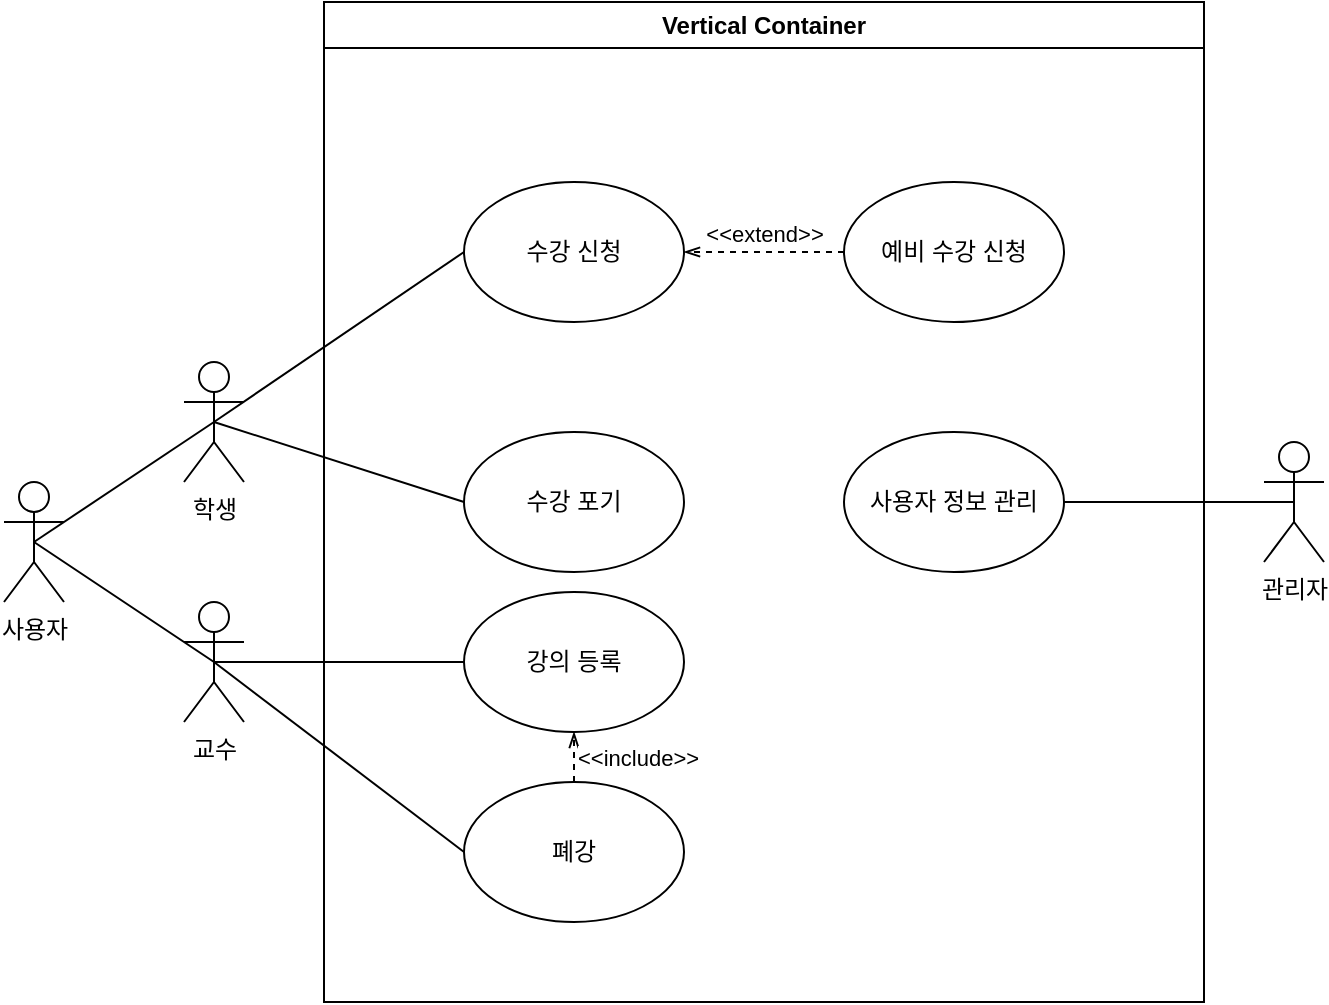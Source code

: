 <mxfile version="24.2.1" type="github" pages="2">
  <diagram name="학사행정" id="ZEE0i1Ux84FTqZR3u32u">
    <mxGraphModel dx="1050" dy="1691" grid="1" gridSize="10" guides="1" tooltips="1" connect="1" arrows="1" fold="1" page="1" pageScale="1" pageWidth="827" pageHeight="1169" math="0" shadow="0">
      <root>
        <mxCell id="sd917GmyHaw5Ky-GFF-c-0" />
        <mxCell id="sd917GmyHaw5Ky-GFF-c-1" parent="sd917GmyHaw5Ky-GFF-c-0" />
        <mxCell id="GY1rYmlb1BEKfeuQ4TN2-12" style="edgeStyle=none;rounded=0;orthogonalLoop=1;jettySize=auto;html=1;exitX=0.5;exitY=0.5;exitDx=0;exitDy=0;exitPerimeter=0;entryX=0;entryY=0.5;entryDx=0;entryDy=0;strokeColor=default;align=center;verticalAlign=middle;fontFamily=Helvetica;fontSize=11;fontColor=default;labelBackgroundColor=default;endArrow=none;endFill=0;" edge="1" parent="sd917GmyHaw5Ky-GFF-c-1" source="sd917GmyHaw5Ky-GFF-c-2" target="GY1rYmlb1BEKfeuQ4TN2-1">
          <mxGeometry relative="1" as="geometry" />
        </mxCell>
        <mxCell id="GY1rYmlb1BEKfeuQ4TN2-13" style="edgeStyle=none;rounded=0;orthogonalLoop=1;jettySize=auto;html=1;exitX=0.5;exitY=0.5;exitDx=0;exitDy=0;exitPerimeter=0;entryX=0;entryY=0.5;entryDx=0;entryDy=0;strokeColor=default;align=center;verticalAlign=middle;fontFamily=Helvetica;fontSize=11;fontColor=default;labelBackgroundColor=default;endArrow=none;endFill=0;" edge="1" parent="sd917GmyHaw5Ky-GFF-c-1" source="sd917GmyHaw5Ky-GFF-c-2" target="GY1rYmlb1BEKfeuQ4TN2-8">
          <mxGeometry relative="1" as="geometry" />
        </mxCell>
        <mxCell id="sd917GmyHaw5Ky-GFF-c-2" value="학생" style="shape=umlActor;verticalLabelPosition=bottom;verticalAlign=top;html=1;outlineConnect=0;" vertex="1" parent="sd917GmyHaw5Ky-GFF-c-1">
          <mxGeometry x="130" y="120" width="30" height="60" as="geometry" />
        </mxCell>
        <mxCell id="GY1rYmlb1BEKfeuQ4TN2-11" style="rounded=0;orthogonalLoop=1;jettySize=auto;html=1;exitX=0.5;exitY=0.5;exitDx=0;exitDy=0;exitPerimeter=0;endArrow=none;endFill=0;" edge="1" parent="sd917GmyHaw5Ky-GFF-c-1" source="sd917GmyHaw5Ky-GFF-c-3" target="GY1rYmlb1BEKfeuQ4TN2-9">
          <mxGeometry relative="1" as="geometry" />
        </mxCell>
        <mxCell id="XXzRuy3BBjvEsxYM2UIB-2" style="edgeStyle=none;rounded=0;orthogonalLoop=1;jettySize=auto;html=1;exitX=0.5;exitY=0.5;exitDx=0;exitDy=0;exitPerimeter=0;entryX=0;entryY=0.5;entryDx=0;entryDy=0;strokeColor=default;align=center;verticalAlign=middle;fontFamily=Helvetica;fontSize=11;fontColor=default;labelBackgroundColor=default;endArrow=none;endFill=0;" edge="1" parent="sd917GmyHaw5Ky-GFF-c-1" source="sd917GmyHaw5Ky-GFF-c-3" target="XXzRuy3BBjvEsxYM2UIB-0">
          <mxGeometry relative="1" as="geometry" />
        </mxCell>
        <mxCell id="sd917GmyHaw5Ky-GFF-c-3" value="교수" style="shape=umlActor;verticalLabelPosition=bottom;verticalAlign=top;html=1;outlineConnect=0;" vertex="1" parent="sd917GmyHaw5Ky-GFF-c-1">
          <mxGeometry x="130" y="240" width="30" height="60" as="geometry" />
        </mxCell>
        <mxCell id="GY1rYmlb1BEKfeuQ4TN2-6" style="rounded=0;orthogonalLoop=1;jettySize=auto;html=1;exitX=0.5;exitY=0.5;exitDx=0;exitDy=0;exitPerimeter=0;entryX=1;entryY=0.5;entryDx=0;entryDy=0;endArrow=none;endFill=0;" edge="1" parent="sd917GmyHaw5Ky-GFF-c-1" source="sd917GmyHaw5Ky-GFF-c-4" target="GY1rYmlb1BEKfeuQ4TN2-0">
          <mxGeometry relative="1" as="geometry" />
        </mxCell>
        <mxCell id="sd917GmyHaw5Ky-GFF-c-4" value="관리자" style="shape=umlActor;verticalLabelPosition=bottom;verticalAlign=top;html=1;outlineConnect=0;" vertex="1" parent="sd917GmyHaw5Ky-GFF-c-1">
          <mxGeometry x="670" y="160" width="30" height="60" as="geometry" />
        </mxCell>
        <mxCell id="sd917GmyHaw5Ky-GFF-c-6" value="Vertical Container" style="swimlane;whiteSpace=wrap;html=1;" vertex="1" parent="sd917GmyHaw5Ky-GFF-c-1">
          <mxGeometry x="200" y="-60" width="440" height="500" as="geometry" />
        </mxCell>
        <mxCell id="GY1rYmlb1BEKfeuQ4TN2-0" value="사용자 정보 관리" style="ellipse;whiteSpace=wrap;html=1;" vertex="1" parent="sd917GmyHaw5Ky-GFF-c-6">
          <mxGeometry x="260" y="215" width="110" height="70" as="geometry" />
        </mxCell>
        <mxCell id="GY1rYmlb1BEKfeuQ4TN2-1" value="수강 신청" style="ellipse;whiteSpace=wrap;html=1;" vertex="1" parent="sd917GmyHaw5Ky-GFF-c-6">
          <mxGeometry x="70" y="90" width="110" height="70" as="geometry" />
        </mxCell>
        <mxCell id="GY1rYmlb1BEKfeuQ4TN2-8" value="수강 포기" style="ellipse;whiteSpace=wrap;html=1;" vertex="1" parent="sd917GmyHaw5Ky-GFF-c-6">
          <mxGeometry x="70" y="215" width="110" height="70" as="geometry" />
        </mxCell>
        <mxCell id="GY1rYmlb1BEKfeuQ4TN2-9" value="강의 등록" style="ellipse;whiteSpace=wrap;html=1;" vertex="1" parent="sd917GmyHaw5Ky-GFF-c-6">
          <mxGeometry x="70" y="295" width="110" height="70" as="geometry" />
        </mxCell>
        <mxCell id="GY1rYmlb1BEKfeuQ4TN2-14" value="&amp;lt;&amp;lt;extend&amp;gt;&amp;gt;" style="edgeStyle=none;rounded=0;orthogonalLoop=1;jettySize=auto;html=1;exitX=0;exitY=0.5;exitDx=0;exitDy=0;entryX=1;entryY=0.5;entryDx=0;entryDy=0;strokeColor=default;align=center;verticalAlign=bottom;fontFamily=Helvetica;fontSize=11;fontColor=default;labelBackgroundColor=default;endArrow=openThin;endFill=0;startArrow=none;startFill=0;dashed=1;" edge="1" parent="sd917GmyHaw5Ky-GFF-c-6" source="GY1rYmlb1BEKfeuQ4TN2-10" target="GY1rYmlb1BEKfeuQ4TN2-1">
          <mxGeometry relative="1" as="geometry" />
        </mxCell>
        <mxCell id="GY1rYmlb1BEKfeuQ4TN2-10" value="예비 수강 신청" style="ellipse;whiteSpace=wrap;html=1;" vertex="1" parent="sd917GmyHaw5Ky-GFF-c-6">
          <mxGeometry x="260" y="90" width="110" height="70" as="geometry" />
        </mxCell>
        <mxCell id="XXzRuy3BBjvEsxYM2UIB-4" value="&amp;lt;&amp;lt;include&amp;gt;&amp;gt;" style="edgeStyle=none;rounded=0;orthogonalLoop=1;jettySize=auto;html=1;exitX=0.5;exitY=0;exitDx=0;exitDy=0;strokeColor=default;align=left;verticalAlign=middle;fontFamily=Helvetica;fontSize=11;fontColor=default;labelBackgroundColor=default;endArrow=openThin;endFill=0;dashed=1;labelPosition=right;verticalLabelPosition=middle;" edge="1" parent="sd917GmyHaw5Ky-GFF-c-6" source="XXzRuy3BBjvEsxYM2UIB-0" target="GY1rYmlb1BEKfeuQ4TN2-9">
          <mxGeometry relative="1" as="geometry" />
        </mxCell>
        <mxCell id="XXzRuy3BBjvEsxYM2UIB-0" value="폐강" style="ellipse;whiteSpace=wrap;html=1;" vertex="1" parent="sd917GmyHaw5Ky-GFF-c-6">
          <mxGeometry x="70" y="390" width="110" height="70" as="geometry" />
        </mxCell>
        <mxCell id="sd917GmyHaw5Ky-GFF-c-7" value="사용자" style="shape=umlActor;verticalLabelPosition=bottom;verticalAlign=top;html=1;outlineConnect=0;" vertex="1" parent="sd917GmyHaw5Ky-GFF-c-1">
          <mxGeometry x="40" y="180" width="30" height="60" as="geometry" />
        </mxCell>
        <mxCell id="GY1rYmlb1BEKfeuQ4TN2-2" style="rounded=0;orthogonalLoop=1;jettySize=auto;html=1;exitX=0.5;exitY=0.5;exitDx=0;exitDy=0;exitPerimeter=0;entryX=0.5;entryY=0.5;entryDx=0;entryDy=0;entryPerimeter=0;endArrow=none;endFill=0;" edge="1" parent="sd917GmyHaw5Ky-GFF-c-1" source="sd917GmyHaw5Ky-GFF-c-7" target="sd917GmyHaw5Ky-GFF-c-2">
          <mxGeometry relative="1" as="geometry" />
        </mxCell>
        <mxCell id="GY1rYmlb1BEKfeuQ4TN2-5" style="rounded=0;orthogonalLoop=1;jettySize=auto;html=1;exitX=0.5;exitY=0.5;exitDx=0;exitDy=0;exitPerimeter=0;entryX=0.5;entryY=0.5;entryDx=0;entryDy=0;entryPerimeter=0;endArrow=none;endFill=0;" edge="1" parent="sd917GmyHaw5Ky-GFF-c-1" source="sd917GmyHaw5Ky-GFF-c-7" target="sd917GmyHaw5Ky-GFF-c-3">
          <mxGeometry relative="1" as="geometry" />
        </mxCell>
      </root>
    </mxGraphModel>
  </diagram>
  <diagram name="은행창구" id="QnJ_L26jgu-bYV4ScZY2">
    <mxGraphModel dx="1050" dy="1691" grid="1" gridSize="10" guides="1" tooltips="1" connect="1" arrows="1" fold="1" page="1" pageScale="1" pageWidth="827" pageHeight="1169" math="0" shadow="0">
      <root>
        <mxCell id="S4pjDPluDubauEm2SRKB-0" />
        <mxCell id="S4pjDPluDubauEm2SRKB-1" parent="S4pjDPluDubauEm2SRKB-0" />
        <mxCell id="S4pjDPluDubauEm2SRKB-2" style="edgeStyle=none;rounded=0;orthogonalLoop=1;jettySize=auto;html=1;exitX=0.5;exitY=0.5;exitDx=0;exitDy=0;exitPerimeter=0;entryX=0;entryY=0.5;entryDx=0;entryDy=0;strokeColor=default;align=center;verticalAlign=middle;fontFamily=Helvetica;fontSize=11;fontColor=default;labelBackgroundColor=default;endArrow=none;endFill=0;" edge="1" parent="S4pjDPluDubauEm2SRKB-1" source="S4pjDPluDubauEm2SRKB-4" target="S4pjDPluDubauEm2SRKB-11">
          <mxGeometry relative="1" as="geometry" />
        </mxCell>
        <mxCell id="S4pjDPluDubauEm2SRKB-3" style="edgeStyle=none;rounded=0;orthogonalLoop=1;jettySize=auto;html=1;exitX=0.5;exitY=0.5;exitDx=0;exitDy=0;exitPerimeter=0;entryX=0;entryY=0.5;entryDx=0;entryDy=0;strokeColor=default;align=center;verticalAlign=middle;fontFamily=Helvetica;fontSize=11;fontColor=default;labelBackgroundColor=default;endArrow=none;endFill=0;" edge="1" parent="S4pjDPluDubauEm2SRKB-1" source="S4pjDPluDubauEm2SRKB-4" target="S4pjDPluDubauEm2SRKB-12">
          <mxGeometry relative="1" as="geometry" />
        </mxCell>
        <mxCell id="S4pjDPluDubauEm2SRKB-4" value="고객" style="shape=umlActor;verticalLabelPosition=bottom;verticalAlign=top;html=1;outlineConnect=0;" vertex="1" parent="S4pjDPluDubauEm2SRKB-1">
          <mxGeometry x="130" y="120" width="30" height="60" as="geometry" />
        </mxCell>
        <mxCell id="S4pjDPluDubauEm2SRKB-5" style="rounded=0;orthogonalLoop=1;jettySize=auto;html=1;exitX=0.5;exitY=0.5;exitDx=0;exitDy=0;exitPerimeter=0;endArrow=none;endFill=0;" edge="1" parent="S4pjDPluDubauEm2SRKB-1" source="S4pjDPluDubauEm2SRKB-6" target="S4pjDPluDubauEm2SRKB-13">
          <mxGeometry relative="1" as="geometry" />
        </mxCell>
        <mxCell id="S4pjDPluDubauEm2SRKB-6" value="직원&lt;div&gt;&lt;br&gt;&lt;/div&gt;" style="shape=umlActor;verticalLabelPosition=bottom;verticalAlign=top;html=1;outlineConnect=0;" vertex="1" parent="S4pjDPluDubauEm2SRKB-1">
          <mxGeometry x="130" y="240" width="30" height="60" as="geometry" />
        </mxCell>
        <mxCell id="S4pjDPluDubauEm2SRKB-7" style="rounded=0;orthogonalLoop=1;jettySize=auto;html=1;exitX=0.5;exitY=0.5;exitDx=0;exitDy=0;exitPerimeter=0;entryX=1;entryY=0.5;entryDx=0;entryDy=0;endArrow=none;endFill=0;" edge="1" parent="S4pjDPluDubauEm2SRKB-1" source="S4pjDPluDubauEm2SRKB-8" target="S4pjDPluDubauEm2SRKB-10">
          <mxGeometry relative="1" as="geometry" />
        </mxCell>
        <mxCell id="S4pjDPluDubauEm2SRKB-8" value="관리자" style="shape=umlActor;verticalLabelPosition=bottom;verticalAlign=top;html=1;outlineConnect=0;" vertex="1" parent="S4pjDPluDubauEm2SRKB-1">
          <mxGeometry x="670" y="340" width="30" height="60" as="geometry" />
        </mxCell>
        <mxCell id="S4pjDPluDubauEm2SRKB-9" value="Vertical Container" style="swimlane;whiteSpace=wrap;html=1;" vertex="1" parent="S4pjDPluDubauEm2SRKB-1">
          <mxGeometry x="200" y="-60" width="440" height="500" as="geometry" />
        </mxCell>
        <mxCell id="S4pjDPluDubauEm2SRKB-10" value="고객 개인 정보 관리" style="ellipse;whiteSpace=wrap;html=1;" vertex="1" parent="S4pjDPluDubauEm2SRKB-9">
          <mxGeometry x="260" y="395" width="110" height="70" as="geometry" />
        </mxCell>
        <mxCell id="S4pjDPluDubauEm2SRKB-11" value="통장 개설" style="ellipse;whiteSpace=wrap;html=1;" vertex="1" parent="S4pjDPluDubauEm2SRKB-9">
          <mxGeometry x="70" y="90" width="110" height="70" as="geometry" />
        </mxCell>
        <mxCell id="NkApIJP_CuoiIU-vUtor-2" value="&amp;lt;&amp;lt;extend&amp;gt;&amp;gt;" style="edgeStyle=none;rounded=0;orthogonalLoop=1;jettySize=auto;html=1;exitX=1;exitY=0.5;exitDx=0;exitDy=0;entryX=0;entryY=0.5;entryDx=0;entryDy=0;strokeColor=default;align=center;verticalAlign=bottom;fontFamily=Helvetica;fontSize=11;fontColor=default;labelBackgroundColor=default;endArrow=none;endFill=0;dashed=1;startArrow=openThin;startFill=0;" edge="1" parent="S4pjDPluDubauEm2SRKB-9" source="S4pjDPluDubauEm2SRKB-12" target="NkApIJP_CuoiIU-vUtor-1">
          <mxGeometry relative="1" as="geometry" />
        </mxCell>
        <mxCell id="NkApIJP_CuoiIU-vUtor-3" value="&amp;lt;&amp;lt;extend&amp;gt;&amp;gt;" style="edgeStyle=none;rounded=0;orthogonalLoop=1;jettySize=auto;html=1;exitX=1;exitY=0.5;exitDx=0;exitDy=0;entryX=0;entryY=0.5;entryDx=0;entryDy=0;strokeColor=default;align=center;verticalAlign=bottom;fontFamily=Helvetica;fontSize=11;fontColor=default;labelBackgroundColor=default;endArrow=none;endFill=0;startArrow=openThin;startFill=0;dashed=1;" edge="1" parent="S4pjDPluDubauEm2SRKB-9" source="S4pjDPluDubauEm2SRKB-12" target="NkApIJP_CuoiIU-vUtor-0">
          <mxGeometry relative="1" as="geometry" />
        </mxCell>
        <mxCell id="S4pjDPluDubauEm2SRKB-12" value="금융 상품" style="ellipse;whiteSpace=wrap;html=1;" vertex="1" parent="S4pjDPluDubauEm2SRKB-9">
          <mxGeometry x="70" y="215" width="110" height="70" as="geometry" />
        </mxCell>
        <mxCell id="S4pjDPluDubauEm2SRKB-13" value="강의 등록" style="ellipse;whiteSpace=wrap;html=1;" vertex="1" parent="S4pjDPluDubauEm2SRKB-9">
          <mxGeometry x="70" y="340" width="110" height="70" as="geometry" />
        </mxCell>
        <mxCell id="S4pjDPluDubauEm2SRKB-14" value="&amp;lt;&amp;lt;include&amp;gt;&amp;gt;" style="edgeStyle=none;rounded=0;orthogonalLoop=1;jettySize=auto;html=1;exitX=0;exitY=0.5;exitDx=0;exitDy=0;entryX=1;entryY=0.5;entryDx=0;entryDy=0;strokeColor=default;align=center;verticalAlign=bottom;fontFamily=Helvetica;fontSize=11;fontColor=default;labelBackgroundColor=default;endArrow=none;endFill=0;" edge="1" parent="S4pjDPluDubauEm2SRKB-9" source="S4pjDPluDubauEm2SRKB-15" target="S4pjDPluDubauEm2SRKB-11">
          <mxGeometry relative="1" as="geometry" />
        </mxCell>
        <mxCell id="S4pjDPluDubauEm2SRKB-15" value="입출금 시스템" style="ellipse;whiteSpace=wrap;html=1;" vertex="1" parent="S4pjDPluDubauEm2SRKB-9">
          <mxGeometry x="260" y="90" width="110" height="70" as="geometry" />
        </mxCell>
        <mxCell id="NkApIJP_CuoiIU-vUtor-0" value="예금" style="ellipse;whiteSpace=wrap;html=1;" vertex="1" parent="S4pjDPluDubauEm2SRKB-9">
          <mxGeometry x="260" y="180" width="110" height="70" as="geometry" />
        </mxCell>
        <mxCell id="NkApIJP_CuoiIU-vUtor-1" value="적금" style="ellipse;whiteSpace=wrap;html=1;" vertex="1" parent="S4pjDPluDubauEm2SRKB-9">
          <mxGeometry x="260" y="260" width="110" height="70" as="geometry" />
        </mxCell>
      </root>
    </mxGraphModel>
  </diagram>
</mxfile>
